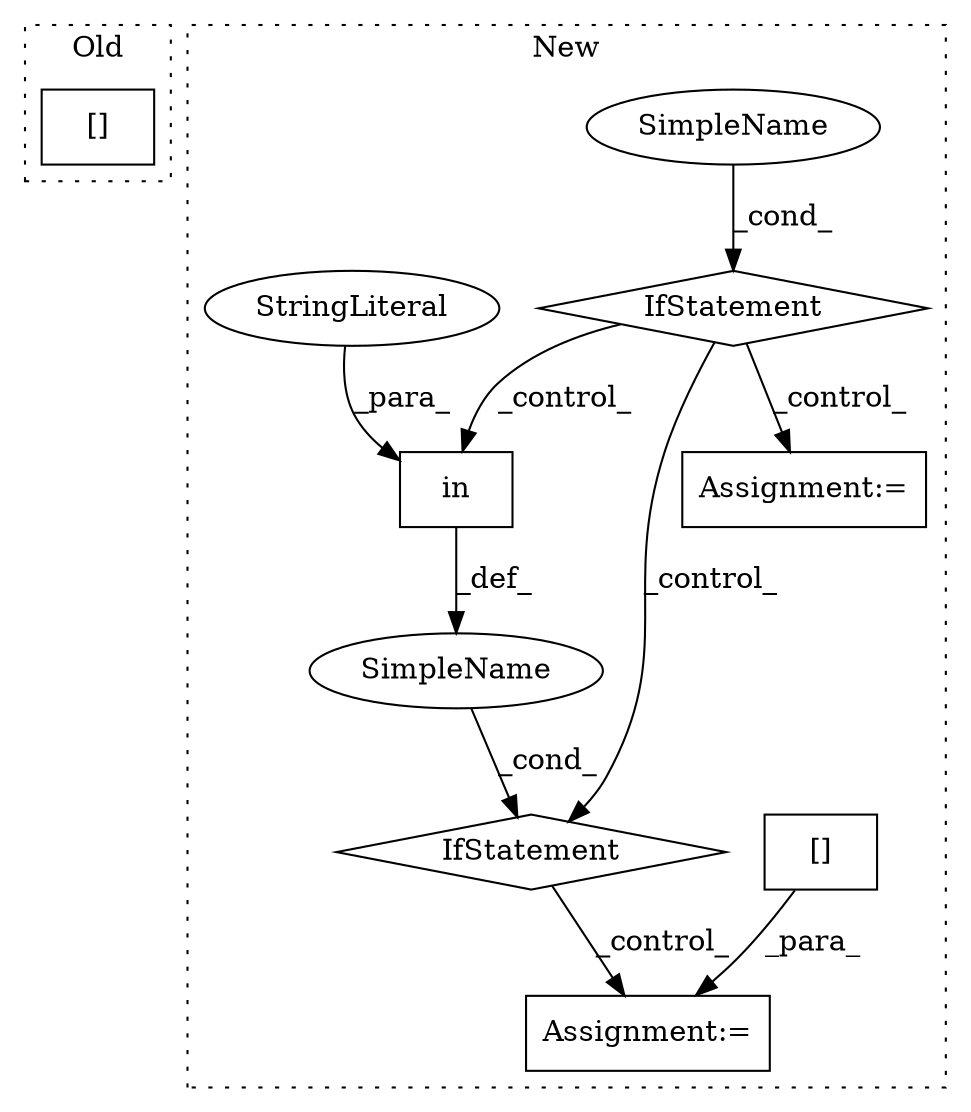 digraph G {
subgraph cluster0 {
1 [label="[]" a="2" s="5581,5599" l="8,1" shape="box"];
label = "Old";
style="dotted";
}
subgraph cluster1 {
2 [label="in" a="105" s="6488" l="25" shape="box"];
3 [label="IfStatement" a="25" s="6343,6380" l="8,2" shape="diamond"];
4 [label="SimpleName" a="42" s="" l="" shape="ellipse"];
5 [label="IfStatement" a="25" s="6480,6513" l="8,2" shape="diamond"];
6 [label="SimpleName" a="42" s="" l="" shape="ellipse"];
7 [label="Assignment:=" a="7" s="6531" l="1" shape="box"];
8 [label="[]" a="2" s="6532,6557" l="17,1" shape="box"];
9 [label="StringLiteral" a="45" s="6488" l="13" shape="ellipse"];
10 [label="Assignment:=" a="7" s="6398" l="1" shape="box"];
label = "New";
style="dotted";
}
2 -> 6 [label="_def_"];
3 -> 5 [label="_control_"];
3 -> 10 [label="_control_"];
3 -> 2 [label="_control_"];
4 -> 3 [label="_cond_"];
5 -> 7 [label="_control_"];
6 -> 5 [label="_cond_"];
8 -> 7 [label="_para_"];
9 -> 2 [label="_para_"];
}